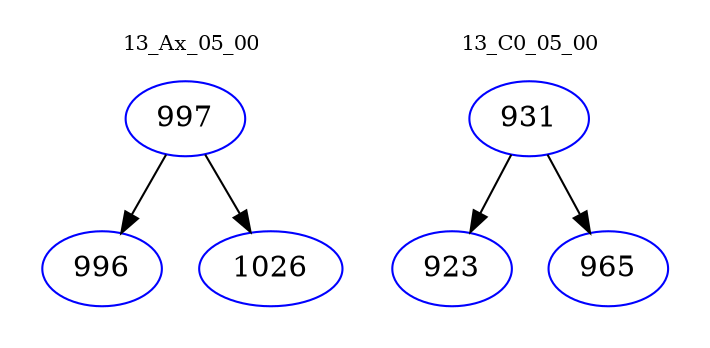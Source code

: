 digraph{
subgraph cluster_0 {
color = white
label = "13_Ax_05_00";
fontsize=10;
T0_997 [label="997", color="blue"]
T0_997 -> T0_996 [color="black"]
T0_996 [label="996", color="blue"]
T0_997 -> T0_1026 [color="black"]
T0_1026 [label="1026", color="blue"]
}
subgraph cluster_1 {
color = white
label = "13_C0_05_00";
fontsize=10;
T1_931 [label="931", color="blue"]
T1_931 -> T1_923 [color="black"]
T1_923 [label="923", color="blue"]
T1_931 -> T1_965 [color="black"]
T1_965 [label="965", color="blue"]
}
}
